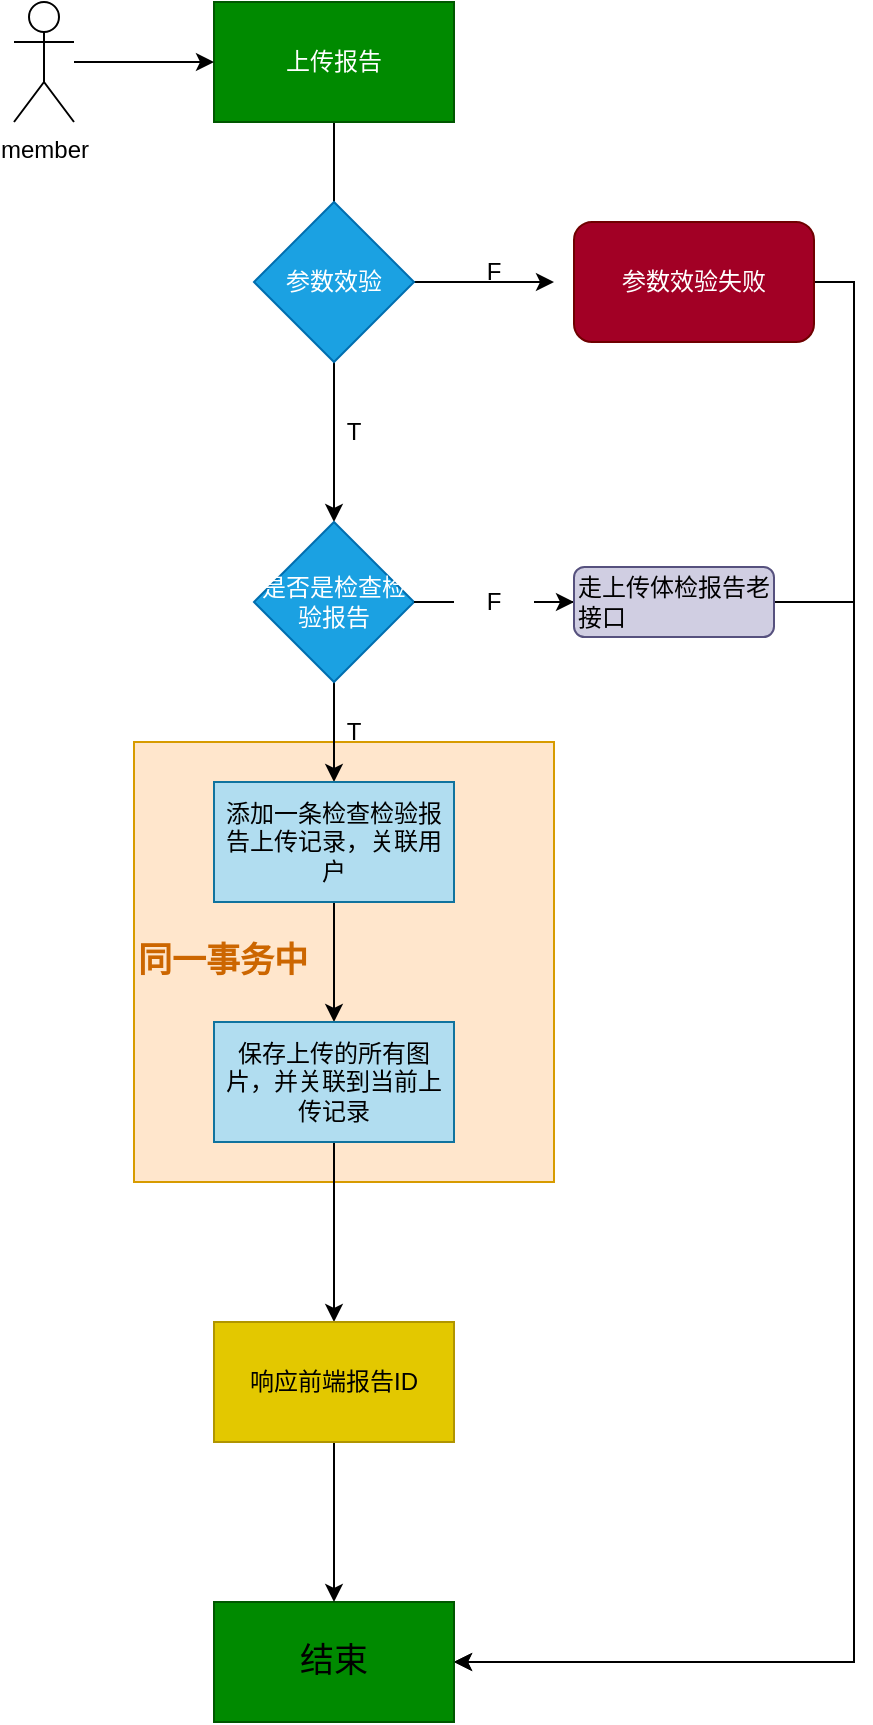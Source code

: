 <mxfile version="16.0.3" type="github">
  <diagram id="C5RBs43oDa-KdzZeNtuy" name="Page-1">
    <mxGraphModel dx="1422" dy="762" grid="1" gridSize="10" guides="1" tooltips="1" connect="1" arrows="1" fold="1" page="1" pageScale="1" pageWidth="827" pageHeight="1169" math="0" shadow="0">
      <root>
        <mxCell id="WIyWlLk6GJQsqaUBKTNV-0" />
        <mxCell id="WIyWlLk6GJQsqaUBKTNV-1" parent="WIyWlLk6GJQsqaUBKTNV-0" />
        <mxCell id="HcKDsJ7LAGcpTKOKTeUX-26" value="&lt;div&gt;&lt;b&gt;&lt;font style=&quot;font-size: 17px&quot; color=&quot;#cc6600&quot;&gt;同一事务中&lt;/font&gt;&lt;/b&gt;&lt;/div&gt;" style="rounded=0;whiteSpace=wrap;html=1;fillColor=#ffe6cc;strokeColor=#d79b00;align=left;" vertex="1" parent="WIyWlLk6GJQsqaUBKTNV-1">
          <mxGeometry x="230" y="420" width="210" height="220" as="geometry" />
        </mxCell>
        <mxCell id="HcKDsJ7LAGcpTKOKTeUX-7" value="" style="edgeStyle=orthogonalEdgeStyle;rounded=0;orthogonalLoop=1;jettySize=auto;html=1;" edge="1" parent="WIyWlLk6GJQsqaUBKTNV-1" source="HcKDsJ7LAGcpTKOKTeUX-0" target="HcKDsJ7LAGcpTKOKTeUX-6">
          <mxGeometry relative="1" as="geometry" />
        </mxCell>
        <mxCell id="HcKDsJ7LAGcpTKOKTeUX-0" value="上传报告" style="rounded=0;whiteSpace=wrap;html=1;fillColor=#008a00;fontColor=#ffffff;strokeColor=#005700;" vertex="1" parent="WIyWlLk6GJQsqaUBKTNV-1">
          <mxGeometry x="270" y="50" width="120" height="60" as="geometry" />
        </mxCell>
        <mxCell id="HcKDsJ7LAGcpTKOKTeUX-2" style="edgeStyle=orthogonalEdgeStyle;rounded=0;orthogonalLoop=1;jettySize=auto;html=1;entryX=0;entryY=0.5;entryDx=0;entryDy=0;" edge="1" parent="WIyWlLk6GJQsqaUBKTNV-1" source="HcKDsJ7LAGcpTKOKTeUX-1" target="HcKDsJ7LAGcpTKOKTeUX-0">
          <mxGeometry relative="1" as="geometry">
            <Array as="points">
              <mxPoint x="240" y="80" />
              <mxPoint x="240" y="80" />
            </Array>
          </mxGeometry>
        </mxCell>
        <mxCell id="HcKDsJ7LAGcpTKOKTeUX-1" value="member" style="shape=umlActor;verticalLabelPosition=bottom;verticalAlign=top;html=1;outlineConnect=0;" vertex="1" parent="WIyWlLk6GJQsqaUBKTNV-1">
          <mxGeometry x="170" y="50" width="30" height="60" as="geometry" />
        </mxCell>
        <object label="" id="HcKDsJ7LAGcpTKOKTeUX-10">
          <mxCell style="edgeStyle=orthogonalEdgeStyle;rounded=0;orthogonalLoop=1;jettySize=auto;html=1;startArrow=none;entryX=0;entryY=0.5;entryDx=0;entryDy=0;" edge="1" parent="WIyWlLk6GJQsqaUBKTNV-1" source="HcKDsJ7LAGcpTKOKTeUX-12" target="HcKDsJ7LAGcpTKOKTeUX-11">
            <mxGeometry relative="1" as="geometry">
              <mxPoint x="430" y="350" as="targetPoint" />
            </mxGeometry>
          </mxCell>
        </object>
        <mxCell id="HcKDsJ7LAGcpTKOKTeUX-15" style="edgeStyle=orthogonalEdgeStyle;rounded=0;orthogonalLoop=1;jettySize=auto;html=1;exitX=0.5;exitY=1;exitDx=0;exitDy=0;" edge="1" parent="WIyWlLk6GJQsqaUBKTNV-1" source="HcKDsJ7LAGcpTKOKTeUX-6">
          <mxGeometry relative="1" as="geometry">
            <mxPoint x="330" y="440" as="targetPoint" />
          </mxGeometry>
        </mxCell>
        <mxCell id="HcKDsJ7LAGcpTKOKTeUX-6" value="是否是检查检验报告" style="rhombus;whiteSpace=wrap;html=1;rounded=0;fillColor=#1ba1e2;fontColor=#ffffff;strokeColor=#006EAF;" vertex="1" parent="WIyWlLk6GJQsqaUBKTNV-1">
          <mxGeometry x="290" y="310" width="80" height="80" as="geometry" />
        </mxCell>
        <mxCell id="HcKDsJ7LAGcpTKOKTeUX-38" style="edgeStyle=orthogonalEdgeStyle;rounded=0;orthogonalLoop=1;jettySize=auto;html=1;exitX=1;exitY=0.5;exitDx=0;exitDy=0;entryX=1;entryY=0.5;entryDx=0;entryDy=0;fontSize=12;fontColor=#000000;" edge="1" parent="WIyWlLk6GJQsqaUBKTNV-1" source="HcKDsJ7LAGcpTKOKTeUX-11" target="HcKDsJ7LAGcpTKOKTeUX-31">
          <mxGeometry relative="1" as="geometry">
            <Array as="points">
              <mxPoint x="590" y="350" />
              <mxPoint x="590" y="880" />
            </Array>
          </mxGeometry>
        </mxCell>
        <mxCell id="HcKDsJ7LAGcpTKOKTeUX-11" value="走上传体检报告老接口" style="rounded=1;whiteSpace=wrap;html=1;fillColor=#d0cee2;strokeColor=#56517e;align=left;" vertex="1" parent="WIyWlLk6GJQsqaUBKTNV-1">
          <mxGeometry x="450" y="332.5" width="100" height="35" as="geometry" />
        </mxCell>
        <mxCell id="HcKDsJ7LAGcpTKOKTeUX-12" value="F" style="text;html=1;strokeColor=none;fillColor=none;align=center;verticalAlign=middle;whiteSpace=wrap;rounded=0;" vertex="1" parent="WIyWlLk6GJQsqaUBKTNV-1">
          <mxGeometry x="390" y="340" width="40" height="20" as="geometry" />
        </mxCell>
        <mxCell id="HcKDsJ7LAGcpTKOKTeUX-13" value="" style="edgeStyle=orthogonalEdgeStyle;rounded=0;orthogonalLoop=1;jettySize=auto;html=1;endArrow=none;" edge="1" parent="WIyWlLk6GJQsqaUBKTNV-1" source="HcKDsJ7LAGcpTKOKTeUX-6" target="HcKDsJ7LAGcpTKOKTeUX-12">
          <mxGeometry relative="1" as="geometry">
            <mxPoint x="430" y="350" as="targetPoint" />
            <mxPoint x="370" y="350" as="sourcePoint" />
          </mxGeometry>
        </mxCell>
        <mxCell id="HcKDsJ7LAGcpTKOKTeUX-18" style="edgeStyle=orthogonalEdgeStyle;rounded=0;orthogonalLoop=1;jettySize=auto;html=1;exitX=1;exitY=0.5;exitDx=0;exitDy=0;" edge="1" parent="WIyWlLk6GJQsqaUBKTNV-1" source="HcKDsJ7LAGcpTKOKTeUX-17">
          <mxGeometry relative="1" as="geometry">
            <mxPoint x="440" y="190" as="targetPoint" />
          </mxGeometry>
        </mxCell>
        <mxCell id="HcKDsJ7LAGcpTKOKTeUX-17" value="参数效验" style="rhombus;whiteSpace=wrap;html=1;fillColor=#1ba1e2;fontColor=#ffffff;strokeColor=#006EAF;" vertex="1" parent="WIyWlLk6GJQsqaUBKTNV-1">
          <mxGeometry x="290" y="150" width="80" height="80" as="geometry" />
        </mxCell>
        <mxCell id="HcKDsJ7LAGcpTKOKTeUX-34" style="edgeStyle=orthogonalEdgeStyle;rounded=0;orthogonalLoop=1;jettySize=auto;html=1;exitX=1;exitY=0.5;exitDx=0;exitDy=0;entryX=1;entryY=0.5;entryDx=0;entryDy=0;fontSize=12;fontColor=#000000;" edge="1" parent="WIyWlLk6GJQsqaUBKTNV-1" source="HcKDsJ7LAGcpTKOKTeUX-19" target="HcKDsJ7LAGcpTKOKTeUX-31">
          <mxGeometry relative="1" as="geometry" />
        </mxCell>
        <mxCell id="HcKDsJ7LAGcpTKOKTeUX-19" value="参数效验失败" style="rounded=1;whiteSpace=wrap;html=1;fillColor=#a20025;fontColor=#ffffff;strokeColor=#6F0000;" vertex="1" parent="WIyWlLk6GJQsqaUBKTNV-1">
          <mxGeometry x="450" y="160" width="120" height="60" as="geometry" />
        </mxCell>
        <mxCell id="HcKDsJ7LAGcpTKOKTeUX-20" value="T" style="text;html=1;strokeColor=none;fillColor=none;align=center;verticalAlign=middle;whiteSpace=wrap;rounded=0;" vertex="1" parent="WIyWlLk6GJQsqaUBKTNV-1">
          <mxGeometry x="310" y="250" width="60" height="30" as="geometry" />
        </mxCell>
        <mxCell id="HcKDsJ7LAGcpTKOKTeUX-21" value="F" style="text;html=1;strokeColor=none;fillColor=none;align=center;verticalAlign=middle;whiteSpace=wrap;rounded=0;" vertex="1" parent="WIyWlLk6GJQsqaUBKTNV-1">
          <mxGeometry x="380" y="170" width="60" height="30" as="geometry" />
        </mxCell>
        <mxCell id="HcKDsJ7LAGcpTKOKTeUX-23" style="edgeStyle=orthogonalEdgeStyle;rounded=0;orthogonalLoop=1;jettySize=auto;html=1;exitX=0.5;exitY=1;exitDx=0;exitDy=0;entryX=0.5;entryY=0;entryDx=0;entryDy=0;" edge="1" parent="WIyWlLk6GJQsqaUBKTNV-1" source="HcKDsJ7LAGcpTKOKTeUX-22" target="HcKDsJ7LAGcpTKOKTeUX-24">
          <mxGeometry relative="1" as="geometry">
            <mxPoint x="330" y="560" as="targetPoint" />
          </mxGeometry>
        </mxCell>
        <mxCell id="HcKDsJ7LAGcpTKOKTeUX-22" value="添加一条检查检验报告上传记录，关联用户" style="rounded=0;whiteSpace=wrap;html=1;fillColor=#b1ddf0;strokeColor=#10739e;" vertex="1" parent="WIyWlLk6GJQsqaUBKTNV-1">
          <mxGeometry x="270" y="440" width="120" height="60" as="geometry" />
        </mxCell>
        <mxCell id="HcKDsJ7LAGcpTKOKTeUX-30" style="edgeStyle=orthogonalEdgeStyle;rounded=0;orthogonalLoop=1;jettySize=auto;html=1;exitX=0.5;exitY=1;exitDx=0;exitDy=0;fontSize=17;fontColor=#CC6600;entryX=0.5;entryY=0;entryDx=0;entryDy=0;" edge="1" parent="WIyWlLk6GJQsqaUBKTNV-1" source="HcKDsJ7LAGcpTKOKTeUX-24" target="HcKDsJ7LAGcpTKOKTeUX-35">
          <mxGeometry relative="1" as="geometry">
            <mxPoint x="330" y="680" as="targetPoint" />
          </mxGeometry>
        </mxCell>
        <mxCell id="HcKDsJ7LAGcpTKOKTeUX-24" value="保存上传的所有图片，并关联到当前上传记录" style="rounded=0;whiteSpace=wrap;html=1;fillColor=#b1ddf0;strokeColor=#10739e;" vertex="1" parent="WIyWlLk6GJQsqaUBKTNV-1">
          <mxGeometry x="270" y="560" width="120" height="60" as="geometry" />
        </mxCell>
        <mxCell id="HcKDsJ7LAGcpTKOKTeUX-25" value="T" style="text;html=1;strokeColor=none;fillColor=none;align=center;verticalAlign=middle;whiteSpace=wrap;rounded=0;" vertex="1" parent="WIyWlLk6GJQsqaUBKTNV-1">
          <mxGeometry x="310" y="400" width="60" height="30" as="geometry" />
        </mxCell>
        <mxCell id="HcKDsJ7LAGcpTKOKTeUX-31" value="&lt;font color=&quot;#000000&quot;&gt;结束&lt;/font&gt;" style="rounded=0;whiteSpace=wrap;html=1;fontSize=17;fillColor=#008a00;strokeColor=#005700;fontColor=#ffffff;" vertex="1" parent="WIyWlLk6GJQsqaUBKTNV-1">
          <mxGeometry x="270" y="850" width="120" height="60" as="geometry" />
        </mxCell>
        <mxCell id="HcKDsJ7LAGcpTKOKTeUX-36" style="edgeStyle=orthogonalEdgeStyle;rounded=0;orthogonalLoop=1;jettySize=auto;html=1;entryX=0.5;entryY=0;entryDx=0;entryDy=0;fontSize=12;fontColor=#000000;" edge="1" parent="WIyWlLk6GJQsqaUBKTNV-1" source="HcKDsJ7LAGcpTKOKTeUX-35" target="HcKDsJ7LAGcpTKOKTeUX-31">
          <mxGeometry relative="1" as="geometry" />
        </mxCell>
        <mxCell id="HcKDsJ7LAGcpTKOKTeUX-35" value="响应前端报告ID" style="rounded=0;whiteSpace=wrap;html=1;fontSize=12;fontColor=#000000;fillColor=#e3c800;strokeColor=#B09500;" vertex="1" parent="WIyWlLk6GJQsqaUBKTNV-1">
          <mxGeometry x="270" y="710" width="120" height="60" as="geometry" />
        </mxCell>
      </root>
    </mxGraphModel>
  </diagram>
</mxfile>
